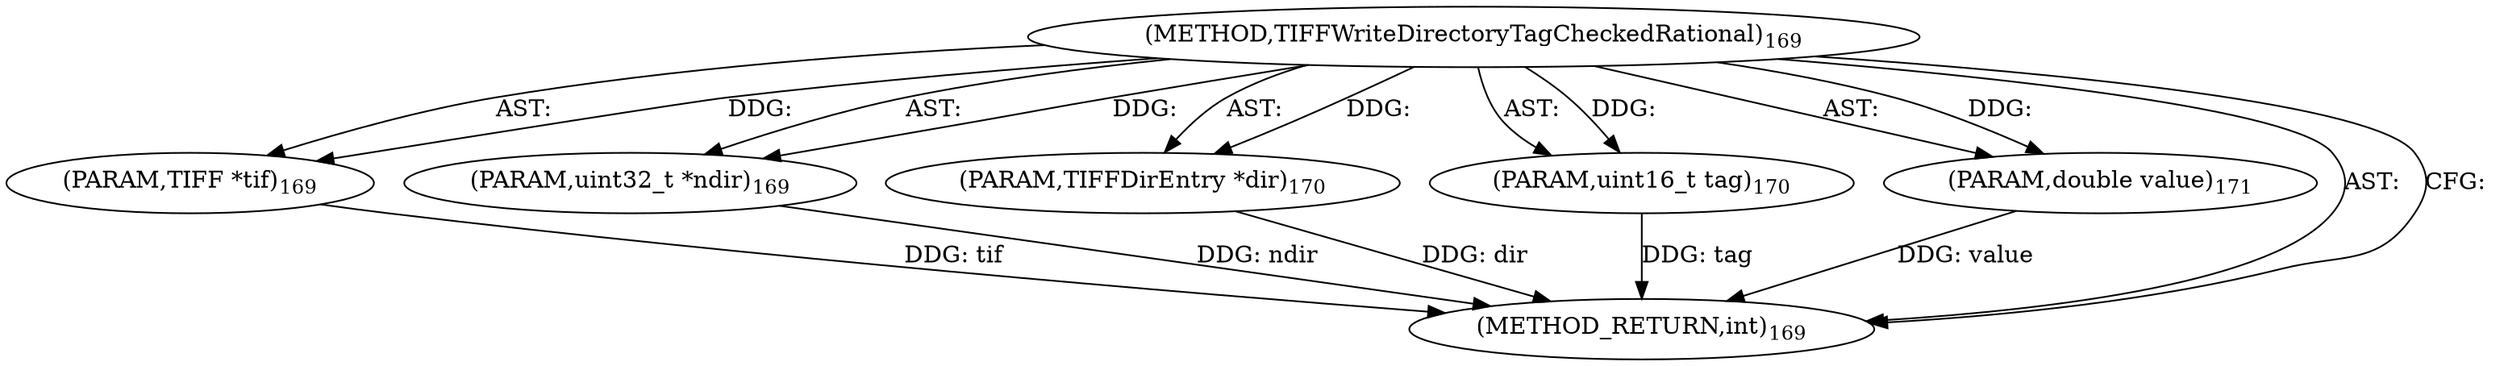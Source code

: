 digraph "TIFFWriteDirectoryTagCheckedRational" {  
"64263" [label = <(METHOD,TIFFWriteDirectoryTagCheckedRational)<SUB>169</SUB>> ]
"64264" [label = <(PARAM,TIFF *tif)<SUB>169</SUB>> ]
"64265" [label = <(PARAM,uint32_t *ndir)<SUB>169</SUB>> ]
"64266" [label = <(PARAM,TIFFDirEntry *dir)<SUB>170</SUB>> ]
"64267" [label = <(PARAM,uint16_t tag)<SUB>170</SUB>> ]
"64268" [label = <(PARAM,double value)<SUB>171</SUB>> ]
"64269" [label = <(METHOD_RETURN,int)<SUB>169</SUB>> ]
  "64263" -> "64264"  [ label = "AST: "] 
  "64263" -> "64265"  [ label = "AST: "] 
  "64263" -> "64266"  [ label = "AST: "] 
  "64263" -> "64267"  [ label = "AST: "] 
  "64263" -> "64268"  [ label = "AST: "] 
  "64263" -> "64269"  [ label = "AST: "] 
  "64263" -> "64269"  [ label = "CFG: "] 
  "64264" -> "64269"  [ label = "DDG: tif"] 
  "64265" -> "64269"  [ label = "DDG: ndir"] 
  "64266" -> "64269"  [ label = "DDG: dir"] 
  "64267" -> "64269"  [ label = "DDG: tag"] 
  "64268" -> "64269"  [ label = "DDG: value"] 
  "64263" -> "64264"  [ label = "DDG: "] 
  "64263" -> "64265"  [ label = "DDG: "] 
  "64263" -> "64266"  [ label = "DDG: "] 
  "64263" -> "64267"  [ label = "DDG: "] 
  "64263" -> "64268"  [ label = "DDG: "] 
}
